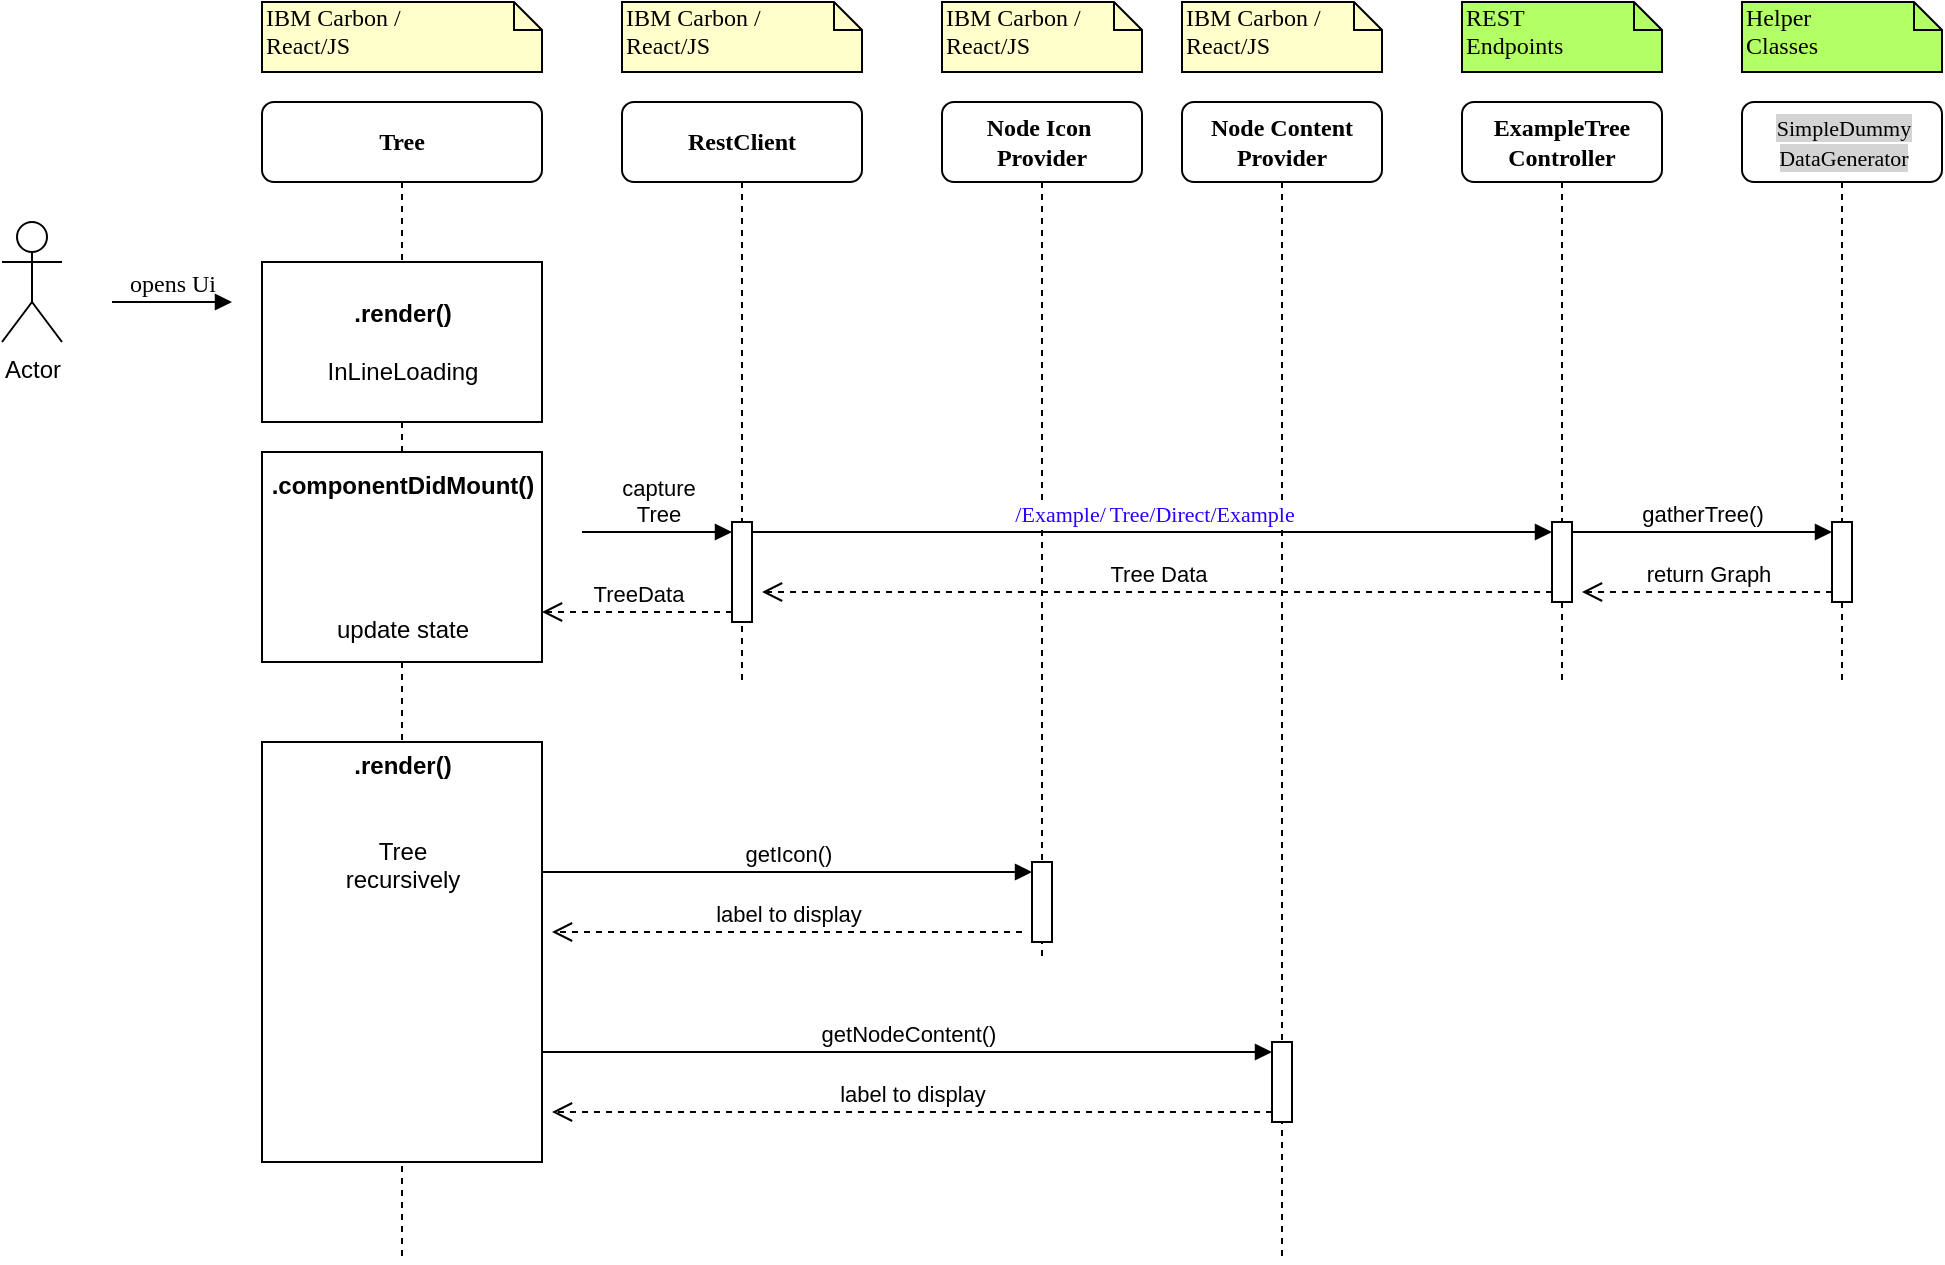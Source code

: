 <mxfile version="24.6.4" type="device">
  <diagram name="Page-1" id="13e1069c-82ec-6db2-03f1-153e76fe0fe0">
    <mxGraphModel dx="1482" dy="831" grid="0" gridSize="10" guides="1" tooltips="1" connect="1" arrows="1" fold="1" page="1" pageScale="1" pageWidth="1100" pageHeight="850" background="none" math="0" shadow="0">
      <root>
        <mxCell id="0" />
        <mxCell id="1" parent="0" />
        <mxCell id="7baba1c4bc27f4b0-2" value="&lt;b&gt;RestClient&lt;/b&gt;" style="shape=umlLifeline;perimeter=lifelinePerimeter;whiteSpace=wrap;html=1;container=1;collapsible=0;recursiveResize=0;outlineConnect=0;rounded=1;shadow=0;comic=0;labelBackgroundColor=none;strokeWidth=1;fontFamily=Verdana;fontSize=12;align=center;" parent="1" vertex="1">
          <mxGeometry x="380" y="110" width="120" height="290" as="geometry" />
        </mxCell>
        <mxCell id="jcbyhSdiw3EXqaNXJoww-14" value="" style="html=1;points=[[0,0,0,0,5],[0,1,0,0,-5],[1,0,0,0,5],[1,1,0,0,-5]];perimeter=orthogonalPerimeter;outlineConnect=0;targetShapes=umlLifeline;portConstraint=eastwest;newEdgeStyle={&quot;curved&quot;:0,&quot;rounded&quot;:0};" parent="7baba1c4bc27f4b0-2" vertex="1">
          <mxGeometry x="55" y="210" width="10" height="50" as="geometry" />
        </mxCell>
        <mxCell id="7baba1c4bc27f4b0-3" value="&lt;b&gt;Node Icon&amp;nbsp;&lt;br&gt;Provider&lt;/b&gt;" style="shape=umlLifeline;perimeter=lifelinePerimeter;whiteSpace=wrap;html=1;container=1;collapsible=0;recursiveResize=0;outlineConnect=0;rounded=1;shadow=0;comic=0;labelBackgroundColor=none;strokeWidth=1;fontFamily=Verdana;fontSize=12;align=center;" parent="1" vertex="1">
          <mxGeometry x="540" y="110" width="100" height="430" as="geometry" />
        </mxCell>
        <mxCell id="jcbyhSdiw3EXqaNXJoww-12" value="capture&lt;div&gt;Tree&lt;/div&gt;" style="html=1;verticalAlign=bottom;endArrow=block;curved=0;rounded=0;" parent="7baba1c4bc27f4b0-3" target="jcbyhSdiw3EXqaNXJoww-14" edge="1">
          <mxGeometry relative="1" as="geometry">
            <mxPoint x="-180" y="215" as="sourcePoint" />
          </mxGeometry>
        </mxCell>
        <mxCell id="7baba1c4bc27f4b0-6" value="&lt;b&gt;ExampleTree&lt;br&gt;Controller&lt;/b&gt;" style="shape=umlLifeline;perimeter=lifelinePerimeter;whiteSpace=wrap;html=1;container=1;collapsible=0;recursiveResize=0;outlineConnect=0;rounded=1;shadow=0;comic=0;labelBackgroundColor=none;strokeWidth=1;fontFamily=Verdana;fontSize=12;align=center;" parent="1" vertex="1">
          <mxGeometry x="800" y="110" width="100" height="290" as="geometry" />
        </mxCell>
        <mxCell id="jcbyhSdiw3EXqaNXJoww-9" value="" style="html=1;points=[[0,0,0,0,5],[0,1,0,0,-5],[1,0,0,0,5],[1,1,0,0,-5]];perimeter=orthogonalPerimeter;outlineConnect=0;targetShapes=umlLifeline;portConstraint=eastwest;newEdgeStyle={&quot;curved&quot;:0,&quot;rounded&quot;:0};" parent="7baba1c4bc27f4b0-6" vertex="1">
          <mxGeometry x="45" y="210" width="10" height="40" as="geometry" />
        </mxCell>
        <mxCell id="7baba1c4bc27f4b0-7" value="&lt;div&gt;&lt;span style=&quot;background-color:#ffffff;padding:0px 0px 0px 2px;&quot;&gt;&lt;span style=&quot;font-family: Menlo; white-space: pre;&quot;&gt;&lt;span style=&quot;background-color: rgb(212, 212, 212);&quot;&gt;&lt;font style=&quot;font-size: 11px;&quot;&gt;SimpleDummy&lt;/font&gt;&lt;/span&gt;&lt;/span&gt;&lt;/span&gt;&lt;/div&gt;&lt;div&gt;&lt;span style=&quot;background-color:#ffffff;padding:0px 0px 0px 2px;&quot;&gt;&lt;span style=&quot;font-family: Menlo; white-space: pre;&quot;&gt;&lt;span style=&quot;background-color: rgb(212, 212, 212);&quot;&gt;&lt;font style=&quot;font-size: 11px;&quot;&gt;DataGenerator&lt;/font&gt;&lt;/span&gt;&lt;/span&gt;&lt;/span&gt;&lt;/div&gt;" style="shape=umlLifeline;perimeter=lifelinePerimeter;whiteSpace=wrap;html=1;container=1;collapsible=0;recursiveResize=0;outlineConnect=0;rounded=1;shadow=0;comic=0;labelBackgroundColor=none;strokeWidth=1;fontFamily=Verdana;fontSize=12;align=center;size=40;" parent="1" vertex="1">
          <mxGeometry x="940" y="110" width="100" height="290" as="geometry" />
        </mxCell>
        <mxCell id="jcbyhSdiw3EXqaNXJoww-17" value="" style="html=1;points=[[0,0,0,0,5],[0,1,0,0,-5],[1,0,0,0,5],[1,1,0,0,-5]];perimeter=orthogonalPerimeter;outlineConnect=0;targetShapes=umlLifeline;portConstraint=eastwest;newEdgeStyle={&quot;curved&quot;:0,&quot;rounded&quot;:0};" parent="7baba1c4bc27f4b0-7" vertex="1">
          <mxGeometry x="45" y="210" width="10" height="40" as="geometry" />
        </mxCell>
        <mxCell id="7baba1c4bc27f4b0-8" value="&lt;b&gt;Tree&lt;/b&gt;" style="shape=umlLifeline;perimeter=lifelinePerimeter;whiteSpace=wrap;html=1;container=1;collapsible=0;recursiveResize=0;outlineConnect=0;rounded=1;shadow=0;comic=0;labelBackgroundColor=none;strokeWidth=1;fontFamily=Verdana;fontSize=12;align=center;" parent="1" vertex="1">
          <mxGeometry x="200" y="110" width="140" height="580" as="geometry" />
        </mxCell>
        <mxCell id="jcbyhSdiw3EXqaNXJoww-5" value="&lt;div style=&quot;&quot;&gt;&lt;span style=&quot;background-color: initial;&quot;&gt;&lt;b&gt;.render()&lt;/b&gt;&lt;/span&gt;&lt;/div&gt;&lt;div style=&quot;&quot;&gt;&lt;span style=&quot;background-color: initial;&quot;&gt;&lt;br&gt;&lt;/span&gt;&lt;/div&gt;&lt;div&gt;InLineLoading&lt;/div&gt;" style="html=1;points=[[0,0,0,0,5],[0,1,0,0,-5],[1,0,0,0,5],[1,1,0,0,-5]];perimeter=orthogonalPerimeter;outlineConnect=0;targetShapes=umlLifeline;portConstraint=eastwest;newEdgeStyle={&quot;curved&quot;:0,&quot;rounded&quot;:0};align=center;" parent="7baba1c4bc27f4b0-8" vertex="1">
          <mxGeometry y="80" width="140" height="80" as="geometry" />
        </mxCell>
        <mxCell id="jcbyhSdiw3EXqaNXJoww-6" value="&lt;b&gt;.componentDidMount()&lt;/b&gt;&lt;div&gt;&lt;br&gt;&lt;/div&gt;&lt;div&gt;&lt;br&gt;&lt;/div&gt;&lt;div&gt;&lt;br&gt;&lt;/div&gt;&lt;div&gt;&lt;br&gt;&lt;/div&gt;&lt;div&gt;update state&lt;/div&gt;" style="html=1;points=[[0,0,0,0,5],[0,1,0,0,-5],[1,0,0,0,5],[1,1,0,0,-5]];perimeter=orthogonalPerimeter;outlineConnect=0;targetShapes=umlLifeline;portConstraint=eastwest;newEdgeStyle={&quot;curved&quot;:0,&quot;rounded&quot;:0};align=center;" parent="7baba1c4bc27f4b0-8" vertex="1">
          <mxGeometry y="175" width="140" height="105" as="geometry" />
        </mxCell>
        <mxCell id="jcbyhSdiw3EXqaNXJoww-16" value="&lt;div style=&quot;&quot;&gt;&lt;span style=&quot;background-color: initial;&quot;&gt;&lt;b&gt;.render()&lt;/b&gt;&lt;/span&gt;&lt;/div&gt;&lt;div style=&quot;&quot;&gt;&lt;span style=&quot;background-color: initial;&quot;&gt;&lt;br&gt;&lt;/span&gt;&lt;/div&gt;&lt;div&gt;&lt;br&gt;&lt;/div&gt;&lt;div&gt;Tree&lt;/div&gt;&lt;div&gt;recursively&lt;/div&gt;&lt;div&gt;&lt;br&gt;&lt;/div&gt;&lt;div&gt;&lt;br&gt;&lt;/div&gt;&lt;div&gt;&lt;br&gt;&lt;/div&gt;&lt;div&gt;&lt;br&gt;&lt;/div&gt;&lt;div&gt;&lt;br&gt;&lt;/div&gt;&lt;div&gt;&lt;br&gt;&lt;/div&gt;&lt;div&gt;&lt;br&gt;&lt;/div&gt;&lt;div&gt;&lt;br&gt;&lt;/div&gt;&lt;div&gt;&lt;br&gt;&lt;/div&gt;" style="html=1;points=[[0,0,0,0,5],[0,1,0,0,-5],[1,0,0,0,5],[1,1,0,0,-5]];perimeter=orthogonalPerimeter;outlineConnect=0;targetShapes=umlLifeline;portConstraint=eastwest;newEdgeStyle={&quot;curved&quot;:0,&quot;rounded&quot;:0};align=center;" parent="7baba1c4bc27f4b0-8" vertex="1">
          <mxGeometry y="320" width="140" height="210" as="geometry" />
        </mxCell>
        <mxCell id="jcbyhSdiw3EXqaNXJoww-20" value="&lt;b&gt;Node Content&lt;br&gt;Provider&lt;/b&gt;" style="shape=umlLifeline;perimeter=lifelinePerimeter;whiteSpace=wrap;html=1;container=1;collapsible=0;recursiveResize=0;outlineConnect=0;rounded=1;shadow=0;comic=0;labelBackgroundColor=none;strokeWidth=1;fontFamily=Verdana;fontSize=12;align=center;" parent="7baba1c4bc27f4b0-8" vertex="1">
          <mxGeometry x="460" width="100" height="580" as="geometry" />
        </mxCell>
        <mxCell id="jcbyhSdiw3EXqaNXJoww-21" value="capture&lt;div&gt;Tree&lt;/div&gt;" style="html=1;verticalAlign=bottom;endArrow=block;curved=0;rounded=0;" parent="jcbyhSdiw3EXqaNXJoww-20" edge="1">
          <mxGeometry relative="1" as="geometry">
            <mxPoint x="-180" y="215" as="sourcePoint" />
          </mxGeometry>
        </mxCell>
        <mxCell id="7baba1c4bc27f4b0-40" value="IBM Carbon /&lt;br&gt;React/JS&lt;div&gt;&lt;br&gt;&lt;/div&gt;" style="shape=note;whiteSpace=wrap;html=1;size=14;verticalAlign=top;align=left;spacingTop=-6;rounded=0;shadow=0;comic=0;labelBackgroundColor=none;strokeWidth=1;fontFamily=Verdana;fontSize=12;fillColor=#FFFFCC;" parent="1" vertex="1">
          <mxGeometry x="200" y="60" width="140" height="35" as="geometry" />
        </mxCell>
        <mxCell id="7baba1c4bc27f4b0-41" value="IBM Carbon /&lt;br&gt;React/JS&lt;div&gt;&lt;br&gt;&lt;/div&gt;" style="shape=note;whiteSpace=wrap;html=1;size=14;verticalAlign=top;align=left;spacingTop=-6;rounded=0;shadow=0;comic=0;labelBackgroundColor=none;strokeWidth=1;fontFamily=Verdana;fontSize=12;fillColor=#FFFFCC;" parent="1" vertex="1">
          <mxGeometry x="380" y="60" width="120" height="35" as="geometry" />
        </mxCell>
        <mxCell id="7baba1c4bc27f4b0-42" value="IBM Carbon /&lt;br&gt;React/JS&lt;div&gt;&lt;br&gt;&lt;/div&gt;" style="shape=note;whiteSpace=wrap;html=1;size=14;verticalAlign=top;align=left;spacingTop=-6;rounded=0;shadow=0;comic=0;labelBackgroundColor=none;strokeWidth=1;fontFamily=Verdana;fontSize=12;fillColor=#FFFFCC;" parent="1" vertex="1">
          <mxGeometry x="540" y="60" width="100" height="35" as="geometry" />
        </mxCell>
        <mxCell id="7baba1c4bc27f4b0-43" value="IBM Carbon /&lt;br&gt;React/JS&lt;div&gt;&lt;br&gt;&lt;/div&gt;" style="shape=note;whiteSpace=wrap;html=1;size=14;verticalAlign=top;align=left;spacingTop=-6;rounded=0;shadow=0;comic=0;labelBackgroundColor=none;strokeWidth=1;fontFamily=Verdana;fontSize=12;fillColor=#FFFFCC;" parent="1" vertex="1">
          <mxGeometry x="660" y="60" width="100" height="35" as="geometry" />
        </mxCell>
        <mxCell id="7baba1c4bc27f4b0-45" value="REST&lt;br&gt;Endpoints" style="shape=note;whiteSpace=wrap;html=1;size=14;verticalAlign=top;align=left;spacingTop=-6;rounded=0;shadow=0;comic=0;labelBackgroundColor=none;strokeWidth=1;fontFamily=Verdana;fontSize=12;fillColor=#B3FF66;" parent="1" vertex="1">
          <mxGeometry x="800" y="60" width="100" height="35" as="geometry" />
        </mxCell>
        <mxCell id="7baba1c4bc27f4b0-46" value="Helper &lt;br&gt;Classes&lt;div&gt;&lt;br/&gt;&lt;/div&gt;" style="shape=note;whiteSpace=wrap;html=1;size=14;verticalAlign=top;align=left;spacingTop=-6;rounded=0;shadow=0;comic=0;labelBackgroundColor=none;strokeWidth=1;fontFamily=Verdana;fontSize=12;fillColor=#B3FF66;" parent="1" vertex="1">
          <mxGeometry x="940" y="60" width="100" height="35" as="geometry" />
        </mxCell>
        <mxCell id="jcbyhSdiw3EXqaNXJoww-1" value="Actor" style="shape=umlActor;verticalLabelPosition=bottom;verticalAlign=top;html=1;outlineConnect=0;" parent="1" vertex="1">
          <mxGeometry x="70" y="170" width="30" height="60" as="geometry" />
        </mxCell>
        <mxCell id="jcbyhSdiw3EXqaNXJoww-2" value="opens Ui" style="html=1;verticalAlign=bottom;endArrow=block;labelBackgroundColor=none;fontFamily=Verdana;fontSize=12;edgeStyle=elbowEdgeStyle;elbow=horizontal;" parent="1" edge="1">
          <mxGeometry relative="1" as="geometry">
            <mxPoint x="125" y="210" as="sourcePoint" />
            <mxPoint x="185" y="210" as="targetPoint" />
          </mxGeometry>
        </mxCell>
        <mxCell id="jcbyhSdiw3EXqaNXJoww-10" value="&lt;font style=&quot;font-size: 11px;&quot;&gt;&lt;span style=&quot;padding: 0px 0px 0px 2px;&quot;&gt;&lt;span style=&quot;font-family: Menlo; white-space-collapse: preserve;&quot;&gt;&lt;span style=&quot;color: rgb(42, 0, 255);&quot;&gt;&lt;font style=&quot;&quot;&gt;/Example/&lt;/font&gt;&lt;/span&gt;&lt;/span&gt;&lt;/span&gt;&lt;span style=&quot;padding: 0px 0px 0px 2px;&quot;&gt;&lt;span style=&quot;font-family: Menlo; white-space-collapse: preserve;&quot;&gt;&lt;span style=&quot;color: rgb(42, 0, 255);&quot;&gt;Tree/Direct/Example&lt;/span&gt;&lt;/span&gt;&lt;/span&gt;&lt;/font&gt;" style="html=1;verticalAlign=bottom;endArrow=block;curved=0;rounded=0;entryX=0;entryY=0;entryDx=0;entryDy=5;exitX=1;exitY=0;exitDx=0;exitDy=5;exitPerimeter=0;entryPerimeter=0;" parent="1" source="jcbyhSdiw3EXqaNXJoww-14" target="jcbyhSdiw3EXqaNXJoww-9" edge="1">
          <mxGeometry relative="1" as="geometry">
            <mxPoint x="785" y="335" as="sourcePoint" />
          </mxGeometry>
        </mxCell>
        <mxCell id="jcbyhSdiw3EXqaNXJoww-11" value="Tree Data" style="html=1;verticalAlign=bottom;endArrow=open;dashed=1;endSize=8;curved=0;rounded=0;exitX=0;exitY=1;exitDx=0;exitDy=-5;exitPerimeter=0;" parent="1" source="jcbyhSdiw3EXqaNXJoww-9" edge="1">
          <mxGeometry relative="1" as="geometry">
            <mxPoint x="450" y="355" as="targetPoint" />
            <mxPoint x="980" y="345" as="sourcePoint" />
          </mxGeometry>
        </mxCell>
        <mxCell id="jcbyhSdiw3EXqaNXJoww-13" value="TreeData" style="html=1;verticalAlign=bottom;endArrow=open;dashed=1;endSize=8;curved=0;rounded=0;exitX=0;exitY=1;exitDx=0;exitDy=-5;exitPerimeter=0;" parent="1" source="jcbyhSdiw3EXqaNXJoww-14" target="jcbyhSdiw3EXqaNXJoww-6" edge="1">
          <mxGeometry relative="1" as="geometry">
            <mxPoint x="340" y="395" as="targetPoint" />
            <mxPoint x="440" y="345" as="sourcePoint" />
          </mxGeometry>
        </mxCell>
        <mxCell id="jcbyhSdiw3EXqaNXJoww-18" value="gatherTree()" style="html=1;verticalAlign=bottom;endArrow=block;curved=0;rounded=0;entryX=0;entryY=0;entryDx=0;entryDy=5;exitX=1;exitY=0;exitDx=0;exitDy=5;exitPerimeter=0;entryPerimeter=0;" parent="1" source="jcbyhSdiw3EXqaNXJoww-9" target="jcbyhSdiw3EXqaNXJoww-17" edge="1">
          <mxGeometry relative="1" as="geometry">
            <mxPoint x="435" y="325" as="sourcePoint" />
          </mxGeometry>
        </mxCell>
        <mxCell id="jcbyhSdiw3EXqaNXJoww-19" value="return Graph" style="html=1;verticalAlign=bottom;endArrow=open;dashed=1;endSize=8;curved=0;rounded=0;exitX=0;exitY=1;exitDx=0;exitDy=-5;exitPerimeter=0;" parent="1" source="jcbyhSdiw3EXqaNXJoww-17" edge="1">
          <mxGeometry relative="1" as="geometry">
            <mxPoint x="860" y="355" as="targetPoint" />
            <mxPoint x="970" y="345" as="sourcePoint" />
          </mxGeometry>
        </mxCell>
        <mxCell id="jcbyhSdiw3EXqaNXJoww-28" value="" style="html=1;points=[[0,0,0,0,5],[0,1,0,0,-5],[1,0,0,0,5],[1,1,0,0,-5]];perimeter=orthogonalPerimeter;outlineConnect=0;targetShapes=umlLifeline;portConstraint=eastwest;newEdgeStyle={&quot;curved&quot;:0,&quot;rounded&quot;:0};" parent="1" vertex="1">
          <mxGeometry x="585" y="490" width="10" height="40" as="geometry" />
        </mxCell>
        <mxCell id="jcbyhSdiw3EXqaNXJoww-26" value="getIcon()" style="html=1;verticalAlign=bottom;endArrow=block;curved=0;rounded=0;exitX=1;exitY=0;exitDx=0;exitDy=5;exitPerimeter=0;entryX=0;entryY=0;entryDx=0;entryDy=5;entryPerimeter=0;" parent="1" target="jcbyhSdiw3EXqaNXJoww-28" edge="1">
          <mxGeometry relative="1" as="geometry">
            <mxPoint x="340" y="495" as="sourcePoint" />
            <mxPoint x="580" y="495" as="targetPoint" />
          </mxGeometry>
        </mxCell>
        <mxCell id="jcbyhSdiw3EXqaNXJoww-27" value="label to display" style="html=1;verticalAlign=bottom;endArrow=open;dashed=1;endSize=8;curved=0;rounded=0;" parent="1" edge="1">
          <mxGeometry relative="1" as="geometry">
            <mxPoint x="345" y="525" as="targetPoint" />
            <mxPoint x="580" y="525" as="sourcePoint" />
          </mxGeometry>
        </mxCell>
        <mxCell id="jcbyhSdiw3EXqaNXJoww-23" value="getNodeContent()" style="html=1;verticalAlign=bottom;endArrow=block;curved=0;rounded=0;entryX=0;entryY=0;entryDx=0;entryDy=5;exitX=1;exitY=0;exitDx=0;exitDy=5;exitPerimeter=0;entryPerimeter=0;" parent="1" target="jcbyhSdiw3EXqaNXJoww-22" edge="1">
          <mxGeometry relative="1" as="geometry">
            <mxPoint x="340" y="585" as="sourcePoint" />
          </mxGeometry>
        </mxCell>
        <mxCell id="jcbyhSdiw3EXqaNXJoww-24" value="label to display" style="html=1;verticalAlign=bottom;endArrow=open;dashed=1;endSize=8;curved=0;rounded=0;exitX=0;exitY=1;exitDx=0;exitDy=-5;exitPerimeter=0;" parent="1" source="jcbyhSdiw3EXqaNXJoww-22" edge="1">
          <mxGeometry relative="1" as="geometry">
            <mxPoint x="345" y="615" as="targetPoint" />
            <mxPoint x="455" y="605" as="sourcePoint" />
          </mxGeometry>
        </mxCell>
        <mxCell id="jcbyhSdiw3EXqaNXJoww-22" value="" style="html=1;points=[[0,0,0,0,5],[0,1,0,0,-5],[1,0,0,0,5],[1,1,0,0,-5]];perimeter=orthogonalPerimeter;outlineConnect=0;targetShapes=umlLifeline;portConstraint=eastwest;newEdgeStyle={&quot;curved&quot;:0,&quot;rounded&quot;:0};" parent="1" vertex="1">
          <mxGeometry x="705" y="580" width="10" height="40" as="geometry" />
        </mxCell>
      </root>
    </mxGraphModel>
  </diagram>
</mxfile>
